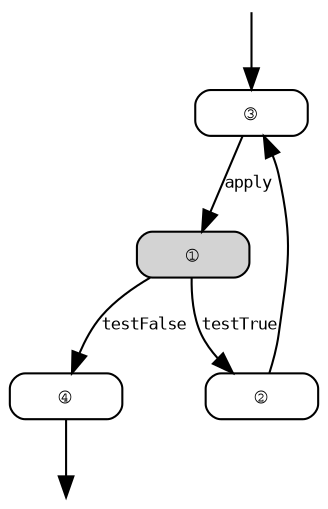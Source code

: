 digraph PartitionWhileControlFlow {
//	rankdir=LR;
	margin=0.01;
	
	node [shape=plaintext, label="", height=0.01]; s t;
	node [fontsize=10.0, height=0.3, shape=record, style=rounded, fontname="Monospace"];
	edge [fontsize=8.0, fontname="Monospace"];

	s -> n0;
	n0 -> n1 [label="apply"];
	n1 -> n2 [label="testTrue"];
	n2 -> n0;
	n1 -> n3 [label="testFalse"];
	n3 -> t;

	n1 [label="①", style="rounded,filled"];
	n2 [label="②"];
	n0 [label="③"];
	n3 [label="④"];
}
